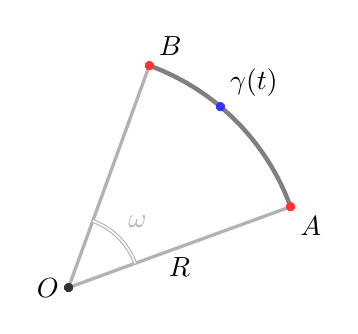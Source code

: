 \begin{tikzpicture}[scale=3]

\begin{scope}[rotate=20]

\coordinate (O) at (0,0);
\coordinate (A) at (0:1);
\coordinate (B) at (50:1);
\coordinate (P) at (30:1);

\draw[very thick,black!30] (A) -- node[midway,below,black]{$R$} (O) -- (B);
\draw[ultra thick, black!50]  (A) arc(0:50:1);

\draw[double, black!30] (0:0.3) arc(0:50:0.3) node[midway,above right]{$\omega$};

\fill[black!80] (O) circle (0.02) node[black,left]{$O$};
\fill[red!80] (A) circle (0.02) node[black,below right]{$A$};
\fill[red!80] (B) circle (0.02) node[black,above right]{$B$};
\fill[blue!80] (P) circle (0.02) node[black,above right]{$\gamma(t)$};

\end{scope}

\end{tikzpicture}